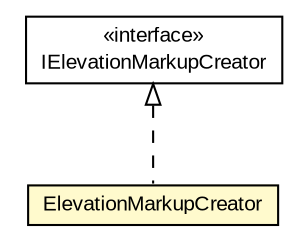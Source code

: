 #!/usr/local/bin/dot
#
# Class diagram 
# Generated by UMLGraph version R5_6-24-gf6e263 (http://www.umlgraph.org/)
#

digraph G {
	edge [fontname="arial",fontsize=10,labelfontname="arial",labelfontsize=10];
	node [fontname="arial",fontsize=10,shape=plaintext];
	nodesep=0.25;
	ranksep=0.5;
	// edu.arizona.biosemantics.semanticmarkup.markupelement.elevation.markup.IElevationMarkupCreator
	c63149 [label=<<table title="edu.arizona.biosemantics.semanticmarkup.markupelement.elevation.markup.IElevationMarkupCreator" border="0" cellborder="1" cellspacing="0" cellpadding="2" port="p" href="./IElevationMarkupCreator.html">
		<tr><td><table border="0" cellspacing="0" cellpadding="1">
<tr><td align="center" balign="center"> &#171;interface&#187; </td></tr>
<tr><td align="center" balign="center"> IElevationMarkupCreator </td></tr>
		</table></td></tr>
		</table>>, URL="./IElevationMarkupCreator.html", fontname="arial", fontcolor="black", fontsize=10.0];
	// edu.arizona.biosemantics.semanticmarkup.markupelement.elevation.markup.ElevationMarkupCreator
	c63151 [label=<<table title="edu.arizona.biosemantics.semanticmarkup.markupelement.elevation.markup.ElevationMarkupCreator" border="0" cellborder="1" cellspacing="0" cellpadding="2" port="p" bgcolor="lemonChiffon" href="./ElevationMarkupCreator.html">
		<tr><td><table border="0" cellspacing="0" cellpadding="1">
<tr><td align="center" balign="center"> ElevationMarkupCreator </td></tr>
		</table></td></tr>
		</table>>, URL="./ElevationMarkupCreator.html", fontname="arial", fontcolor="black", fontsize=10.0];
	//edu.arizona.biosemantics.semanticmarkup.markupelement.elevation.markup.ElevationMarkupCreator implements edu.arizona.biosemantics.semanticmarkup.markupelement.elevation.markup.IElevationMarkupCreator
	c63149:p -> c63151:p [dir=back,arrowtail=empty,style=dashed];
}

